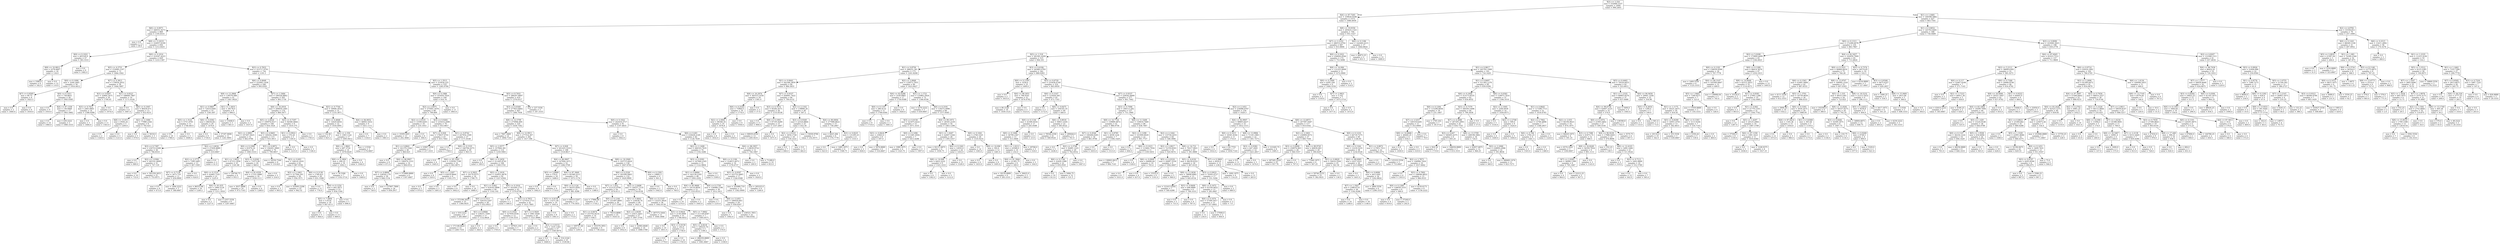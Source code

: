 digraph Tree {
node [shape=box] ;
0 [label="X[2] <= 3.324\nmse = 332689.3337\nsamples = 2000\nvalue = 996.2405"] ;
1 [label="X[4] <= 87.7265\nmse = 339620.9188\nsamples = 1573\nvalue = 1086.4959"] ;
0 -> 1 [labeldistance=2.5, labelangle=45, headlabel="True"] ;
2 [label="X[6] <= 0.0071\nmse = 348551.9273\nsamples = 869\nvalue = 1195.8331"] ;
1 -> 2 ;
3 [label="mse = 0.0\nsamples = 13\nvalue = 89.0"] ;
2 -> 3 ;
4 [label="X[8] <= 11.8233\nmse = 334957.6199\nsamples = 856\nvalue = 1212.6425"] ;
2 -> 4 ;
5 [label="X[0] <= 0.1022\nmse = 405320.0\nsamples = 27\nvalue = 583.3333"] ;
4 -> 5 ;
6 [label="X[8] <= 10.9812\nmse = 2278.6667\nsamples = 18\nvalue = 134.0"] ;
5 -> 6 ;
7 [label="mse = 3380.0\nsamples = 6\nvalue = 182.0"] ;
6 -> 7 ;
8 [label="mse = 0.0\nsamples = 12\nvalue = 110.0"] ;
6 -> 8 ;
9 [label="mse = 0.0\nsamples = 9\nvalue = 1482.0"] ;
5 -> 9 ;
10 [label="X[0] <= 0.1014\nmse = 319347.4223\nsamples = 829\nvalue = 1233.1387"] ;
4 -> 10 ;
11 [label="X[5] <= 4.2753\nmse = 153040.1197\nsamples = 73\nvalue = 1664.3562"] ;
10 -> 11 ;
12 [label="X[0] <= 0.1006\nmse = 3244.2465\nsamples = 34\nvalue = 1916.4412"] ;
11 -> 12 ;
13 [label="X[7] <= 0.8585\nmse = 90.75\nsamples = 8\nvalue = 1823.5"] ;
12 -> 13 ;
14 [label="mse = 0.0\nsamples = 2\nvalue = 1840.0"] ;
13 -> 14 ;
15 [label="mse = 0.0\nsamples = 6\nvalue = 1818.0"] ;
13 -> 15 ;
16 [label="X[0] <= 0.1011\nmse = 738.8831\nsamples = 26\nvalue = 1945.0385"] ;
12 -> 16 ;
17 [label="mse = 0.0\nsamples = 9\nvalue = 1910.0"] ;
16 -> 17 ;
18 [label="X[4] <= 87.1358\nmse = 136.0069\nsamples = 17\nvalue = 1963.5882"] ;
16 -> 18 ;
19 [label="mse = 0.0\nsamples = 14\nvalue = 1960.0"] ;
18 -> 19 ;
20 [label="mse = 430.2222\nsamples = 3\nvalue = 1980.3333"] ;
18 -> 20 ;
21 [label="X[7] <= 0.3813\nmse = 179934.2932\nsamples = 39\nvalue = 1444.5897"] ;
11 -> 21 ;
22 [label="X[3] <= 0.8267\nmse = 32864.3475\nsamples = 20\nvalue = 1704.45"] ;
21 -> 22 ;
23 [label="X[3] <= 0.7412\nmse = 2465.0663\nsamples = 14\nvalue = 1588.9286"] ;
22 -> 23 ;
24 [label="mse = 0.0\nsamples = 3\nvalue = 1684.0"] ;
23 -> 24 ;
25 [label="mse = 0.0\nsamples = 11\nvalue = 1563.0"] ;
23 -> 25 ;
26 [label="mse = 0.0\nsamples = 6\nvalue = 1974.0"] ;
22 -> 26 ;
27 [label="X[1] <= 0.8323\nmse = 188840.7867\nsamples = 19\nvalue = 1171.0526"] ;
21 -> 27 ;
28 [label="mse = 0.0\nsamples = 6\nvalue = 1687.0"] ;
27 -> 28 ;
29 [label="X[0] <= 0.1007\nmse = 96430.071\nsamples = 13\nvalue = 932.9231"] ;
27 -> 29 ;
30 [label="X[8] <= 13.015\nmse = 9504.24\nsamples = 5\nvalue = 1200.6"] ;
29 -> 30 ;
31 [label="mse = 0.0\nsamples = 2\nvalue = 1320.0"] ;
30 -> 31 ;
32 [label="mse = 0.0\nsamples = 3\nvalue = 1121.0"] ;
30 -> 32 ;
33 [label="X[2] <= 2.1084\nmse = 77988.2344\nsamples = 8\nvalue = 765.625"] ;
29 -> 33 ;
34 [label="mse = 0.0\nsamples = 5\nvalue = 979.0"] ;
33 -> 34 ;
35 [label="mse = 5618.0\nsamples = 3\nvalue = 410.0"] ;
33 -> 35 ;
36 [label="X[3] <= 0.7833\nmse = 315717.0701\nsamples = 756\nvalue = 1191.5"] ;
10 -> 36 ;
37 [label="X[6] <= 0.0648\nmse = 222945.1436\nsamples = 246\nvalue = 995.6301"] ;
36 -> 37 ;
38 [label="X[8] <= 13.3868\nmse = 139576.088\nsamples = 41\nvalue = 1447.9024"] ;
37 -> 38 ;
39 [label="X[1] <= 0.9807\nmse = 72414.9385\nsamples = 33\nvalue = 1581.697"] ;
38 -> 39 ;
40 [label="X[5] <= 1.3122\nmse = 5751.4793\nsamples = 13\nvalue = 1746.4615"] ;
39 -> 40 ;
41 [label="mse = 0.0\nsamples = 10\nvalue = 1788.0"] ;
40 -> 41 ;
42 [label="mse = 0.0\nsamples = 3\nvalue = 1608.0"] ;
40 -> 42 ;
43 [label="X[6] <= 0.0362\nmse = 86630.64\nsamples = 20\nvalue = 1474.6"] ;
39 -> 43 ;
44 [label="mse = 0.0\nsamples = 9\nvalue = 1759.0"] ;
43 -> 44 ;
45 [label="mse = 37187.9008\nsamples = 11\nvalue = 1241.9091"] ;
43 -> 45 ;
46 [label="X[1] <= 1.0031\nmse = 38178.0\nsamples = 8\nvalue = 896.0"] ;
38 -> 46 ;
47 [label="mse = 13448.0\nsamples = 3\nvalue = 661.0"] ;
46 -> 47 ;
48 [label="mse = 0.0\nsamples = 5\nvalue = 1037.0"] ;
46 -> 48 ;
49 [label="X[7] <= 1.5484\nmse = 190526.8862\nsamples = 205\nvalue = 905.1756"] ;
37 -> 49 ;
50 [label="X[8] <= 19.2918\nmse = 200650.1485\nsamples = 174\nvalue = 860.5977"] ;
49 -> 50 ;
51 [label="X[5] <= 2.6024\nmse = 190976.0317\nsamples = 166\nvalue = 834.1024"] ;
50 -> 51 ;
52 [label="X[2] <= 2.0983\nmse = 197267.5625\nsamples = 51\nvalue = 662.0784"] ;
51 -> 52 ;
53 [label="X[3] <= 0.7387\nmse = 230723.6389\nsamples = 36\nvalue = 766.8333"] ;
52 -> 53 ;
54 [label="mse = 0.0\nsamples = 5\nvalue = 889.0"] ;
53 -> 54 ;
55 [label="X[2] <= 2.0384\nmse = 265141.6608\nsamples = 31\nvalue = 747.129"] ;
53 -> 55 ;
56 [label="mse = 0.0\nsamples = 10\nvalue = 733.0"] ;
55 -> 56 ;
57 [label="mse = 391259.2653\nsamples = 21\nvalue = 753.8571"] ;
55 -> 57 ;
58 [label="X[2] <= 2.4634\nmse = 27428.4889\nsamples = 15\nvalue = 410.6667"] ;
52 -> 58 ;
59 [label="X[2] <= 2.2772\nmse = 7390.2485\nsamples = 13\nvalue = 467.5385"] ;
58 -> 59 ;
60 [label="X[7] <= 0.7138\nmse = 3473.719\nsamples = 11\nvalue = 439.0909"] ;
59 -> 60 ;
61 [label="mse = 0.0\nsamples = 8\nvalue = 473.0"] ;
60 -> 61 ;
62 [label="mse = 1494.2222\nsamples = 3\nvalue = 348.6667"] ;
60 -> 62 ;
63 [label="mse = 0.0\nsamples = 2\nvalue = 624.0"] ;
59 -> 63 ;
64 [label="mse = 0.0\nsamples = 2\nvalue = 41.0"] ;
58 -> 64 ;
65 [label="X[5] <= 4.9465\nmse = 169242.3599\nsamples = 115\nvalue = 910.3913"] ;
51 -> 65 ;
66 [label="X[0] <= 0.1998\nmse = 81074.16\nsamples = 45\nvalue = 1083.5333"] ;
65 -> 66 ;
67 [label="X[1] <= 1.0023\nmse = 67312.1856\nsamples = 25\nvalue = 1181.88"] ;
66 -> 67 ;
68 [label="X[0] <= 0.1514\nmse = 42465.7143\nsamples = 21\nvalue = 1225.0"] ;
67 -> 68 ;
69 [label="mse = 86553.96\nsamples = 10\nvalue = 1240.2"] ;
68 -> 69 ;
70 [label="X[4] <= 81.635\nmse = 1984.5124\nsamples = 11\nvalue = 1211.1818"] ;
68 -> 70 ;
71 [label="mse = 0.0\nsamples = 2\nvalue = 1227.0"] ;
70 -> 71 ;
72 [label="mse = 2357.5556\nsamples = 9\nvalue = 1207.6667"] ;
70 -> 72 ;
73 [label="mse = 136746.75\nsamples = 4\nvalue = 955.5"] ;
67 -> 73 ;
74 [label="X[3] <= 0.6362\nmse = 71073.94\nsamples = 20\nvalue = 960.6"] ;
66 -> 74 ;
75 [label="X[4] <= 81.6359\nmse = 17331.0988\nsamples = 18\nvalue = 1039.1111"] ;
74 -> 75 ;
76 [label="mse = 3037.4898\nsamples = 14\nvalue = 973.7143"] ;
75 -> 76 ;
77 [label="mse = 0.0\nsamples = 4\nvalue = 1268.0"] ;
75 -> 77 ;
78 [label="mse = 0.0\nsamples = 2\nvalue = 254.0"] ;
74 -> 78 ;
79 [label="X[5] <= 6.0872\nmse = 194261.3069\nsamples = 70\nvalue = 799.0857"] ;
65 -> 79 ;
80 [label="mse = 16550.7344\nsamples = 8\nvalue = 110.625"] ;
79 -> 80 ;
81 [label="X[3] <= 0.693\nmse = 148141.8161\nsamples = 62\nvalue = 887.9194"] ;
79 -> 81 ;
82 [label="X[2] <= 2.1663\nmse = 317364.301\nsamples = 28\nvalue = 956.3571"] ;
81 -> 82 ;
83 [label="mse = 0.0\nsamples = 3\nvalue = 905.0"] ;
82 -> 83 ;
84 [label="mse = 355093.5296\nsamples = 25\nvalue = 962.52"] ;
82 -> 84 ;
85 [label="X[6] <= 0.2138\nmse = 1748.423\nsamples = 34\nvalue = 831.5588"] ;
81 -> 85 ;
86 [label="mse = 0.0\nsamples = 11\nvalue = 776.0"] ;
85 -> 86 ;
87 [label="X[0] <= 0.1254\nmse = 402.2873\nsamples = 23\nvalue = 858.1304"] ;
85 -> 87 ;
88 [label="X[5] <= 7.4904\nmse = 5.0154\nsamples = 18\nvalue = 847.6111"] ;
87 -> 88 ;
89 [label="mse = 0.0\nsamples = 5\nvalue = 844.0"] ;
88 -> 89 ;
90 [label="mse = 0.0\nsamples = 13\nvalue = 849.0"] ;
88 -> 90 ;
91 [label="mse = 0.0\nsamples = 5\nvalue = 896.0"] ;
87 -> 91 ;
92 [label="X[3] <= 0.7297\nmse = 84566.4844\nsamples = 8\nvalue = 1410.375"] ;
50 -> 92 ;
93 [label="X[1] <= 0.9922\nmse = 576.24\nsamples = 5\nvalue = 1185.6"] ;
92 -> 93 ;
94 [label="mse = 0.0\nsamples = 2\nvalue = 1215.0"] ;
93 -> 94 ;
95 [label="mse = 0.0\nsamples = 3\nvalue = 1166.0"] ;
93 -> 95 ;
96 [label="mse = 0.0\nsamples = 3\nvalue = 1785.0"] ;
92 -> 96 ;
97 [label="X[3] <= 0.7744\nmse = 59946.3018\nsamples = 31\nvalue = 1155.3871"] ;
49 -> 97 ;
98 [label="X[6] <= 0.4848\nmse = 14420.6054\nsamples = 22\nvalue = 1034.4091"] ;
97 -> 98 ;
99 [label="mse = 134.56\nsamples = 5\nvalue = 825.2"] ;
98 -> 99 ;
100 [label="X[2] <= 2.356\nmse = 1963.1142\nsamples = 17\nvalue = 1095.9412"] ;
98 -> 100 ;
101 [label="X[6] <= 1.9843\nmse = 687.3724\nsamples = 14\nvalue = 1078.6429"] ;
100 -> 101 ;
102 [label="X[0] <= 0.1804\nmse = 290.25\nsamples = 10\nvalue = 1092.5"] ;
101 -> 102 ;
103 [label="mse = 76.5306\nsamples = 7\nvalue = 1102.5714"] ;
102 -> 103 ;
104 [label="mse = 0.0\nsamples = 3\nvalue = 1069.0"] ;
102 -> 104 ;
105 [label="mse = 0.0\nsamples = 4\nvalue = 1044.0"] ;
101 -> 105 ;
106 [label="mse = 3.5556\nsamples = 3\nvalue = 1176.6667"] ;
100 -> 106 ;
107 [label="X[4] <= 84.9052\nmse = 48002.5432\nsamples = 9\nvalue = 1451.1111"] ;
97 -> 107 ;
108 [label="mse = 0.0\nsamples = 7\nvalue = 1334.0"] ;
107 -> 108 ;
109 [label="mse = 0.0\nsamples = 2\nvalue = 1861.0"] ;
107 -> 109 ;
110 [label="X[5] <= 1.3513\nmse = 333034.225\nsamples = 510\nvalue = 1285.9784"] ;
36 -> 110 ;
111 [label="X[0] <= 0.1988\nmse = 355450.7024\nsamples = 100\nvalue = 916.76"] ;
110 -> 111 ;
112 [label="X[2] <= 2.0975\nmse = 275041.5478\nsamples = 89\nvalue = 799.809"] ;
111 -> 112 ;
113 [label="X[2] <= 2.0535\nmse = 15590.6205\nsamples = 19\nvalue = 235.1053"] ;
112 -> 113 ;
114 [label="mse = 19395.929\nsamples = 13\nvalue = 202.3846"] ;
113 -> 114 ;
115 [label="mse = 0.0\nsamples = 6\nvalue = 306.0"] ;
113 -> 115 ;
116 [label="X[3] <= 0.9282\nmse = 235414.2498\nsamples = 70\nvalue = 953.0857"] ;
112 -> 116 ;
117 [label="X[7] <= 0.928\nmse = 178637.0741\nsamples = 43\nvalue = 815.7442"] ;
116 -> 117 ;
118 [label="X[1] <= 0.8641\nmse = 161370.3344\nsamples = 40\nvalue = 860.625"] ;
117 -> 118 ;
119 [label="mse = 0.0\nsamples = 8\nvalue = 671.0"] ;
118 -> 119 ;
120 [label="X[4] <= 86.9907\nmse = 190476.1553\nsamples = 32\nvalue = 908.0312"] ;
118 -> 120 ;
121 [label="X[7] <= 0.8806\nmse = 128542.179\nsamples = 26\nvalue = 848.1154"] ;
120 -> 121 ;
122 [label="mse = 0.0\nsamples = 2\nvalue = 726.0"] ;
121 -> 122 ;
123 [label="mse = 137907.7899\nsamples = 24\nvalue = 858.2917"] ;
121 -> 123 ;
124 [label="mse = 375889.8889\nsamples = 6\nvalue = 1167.6667"] ;
120 -> 124 ;
125 [label="mse = 23907.5556\nsamples = 3\nvalue = 217.3333"] ;
117 -> 125 ;
126 [label="X[1] <= 0.8742\nmse = 247954.1509\nsamples = 27\nvalue = 1171.8148"] ;
116 -> 126 ;
127 [label="mse = 0.0\nsamples = 7\nvalue = 1768.0"] ;
126 -> 127 ;
128 [label="X[0] <= 0.1535\nmse = 166794.2275\nsamples = 20\nvalue = 963.15"] ;
126 -> 128 ;
129 [label="mse = 0.0\nsamples = 4\nvalue = 1445.0"] ;
128 -> 129 ;
130 [label="X[4] <= 85.1092\nmse = 135936.7148\nsamples = 16\nvalue = 842.6875"] ;
128 -> 130 ;
131 [label="mse = 0.0\nsamples = 8\nvalue = 520.0"] ;
130 -> 131 ;
132 [label="X[5] <= 1.2297\nmse = 63618.9844\nsamples = 8\nvalue = 1165.375"] ;
130 -> 132 ;
133 [label="mse = 0.0\nsamples = 5\nvalue = 970.0"] ;
132 -> 133 ;
134 [label="mse = 0.0\nsamples = 3\nvalue = 1491.0"] ;
132 -> 134 ;
135 [label="mse = 0.0\nsamples = 11\nvalue = 1863.0"] ;
111 -> 135 ;
136 [label="X[5] <= 8.7932\nmse = 286207.8697\nsamples = 410\nvalue = 1376.0317"] ;
110 -> 136 ;
137 [label="X[3] <= 0.9349\nmse = 277823.8002\nsamples = 407\nvalue = 1384.7936"] ;
136 -> 137 ;
138 [label="X[8] <= 12.5799\nmse = 275006.499\nsamples = 316\nvalue = 1438.7342"] ;
137 -> 138 ;
139 [label="mse = 7667.3469\nsamples = 14\nvalue = 1894.7143"] ;
138 -> 139 ;
140 [label="X[8] <= 12.9911\nmse = 277314.307\nsamples = 302\nvalue = 1417.596"] ;
138 -> 140 ;
141 [label="X[5] <= 2.0577\nmse = 357664.381\nsamples = 114\nvalue = 1250.5965"] ;
140 -> 141 ;
142 [label="mse = 0.0\nsamples = 6\nvalue = 189.0"] ;
141 -> 142 ;
143 [label="X[6] <= 0.2459\nmse = 311445.8741\nsamples = 108\nvalue = 1309.5741"] ;
141 -> 143 ;
144 [label="X[7] <= 0.5825\nmse = 19170.9375\nsamples = 16\nvalue = 1780.75"] ;
143 -> 144 ;
145 [label="mse = 0.0\nsamples = 6\nvalue = 1602.0"] ;
144 -> 145 ;
146 [label="mse = 0.0\nsamples = 10\nvalue = 1888.0"] ;
144 -> 146 ;
147 [label="X[2] <= 2.1618\nmse = 316951.6678\nsamples = 92\nvalue = 1227.6304"] ;
143 -> 147 ;
148 [label="X[1] <= 0.842\nmse = 418162.9896\nsamples = 49\nvalue = 1102.102"] ;
147 -> 148 ;
149 [label="mse = 372186.3025\nsamples = 23\nvalue = 1384.0435"] ;
148 -> 149 ;
150 [label="X[0] <= 0.1513\nmse = 326310.5207\nsamples = 26\nvalue = 852.6923"] ;
148 -> 150 ;
151 [label="mse = 910.2222\nsamples = 9\nvalue = 285.6667"] ;
150 -> 151 ;
152 [label="X[1] <= 0.8684\nmse = 238251.7509\nsamples = 17\nvalue = 1152.8824"] ;
150 -> 152 ;
153 [label="mse = 171148.0622\nsamples = 15\nvalue = 1260.7333"] ;
152 -> 153 ;
154 [label="mse = 0.0\nsamples = 2\nvalue = 344.0"] ;
152 -> 154 ;
155 [label="X[0] <= 0.1016\nmse = 163200.1731\nsamples = 43\nvalue = 1370.6744"] ;
147 -> 155 ;
156 [label="mse = 0.0\nsamples = 2\nvalue = 446.0"] ;
155 -> 156 ;
157 [label="X[5] <= 6.7853\nmse = 127418.1713\nsamples = 41\nvalue = 1415.7805"] ;
155 -> 157 ;
158 [label="X[0] <= 0.1024\nmse = 327959.0556\nsamples = 12\nvalue = 1159.3333"] ;
157 -> 158 ;
159 [label="mse = 0.0\nsamples = 5\nvalue = 1705.0"] ;
158 -> 159 ;
160 [label="mse = 197621.102\nsamples = 7\nvalue = 769.5714"] ;
158 -> 160 ;
161 [label="X[7] <= 0.5829\nmse = 5961.9548\nsamples = 29\nvalue = 1521.8966"] ;
157 -> 161 ;
162 [label="mse = 0.0\nsamples = 2\nvalue = 1272.0"] ;
161 -> 162 ;
163 [label="X[3] <= 0.9152\nmse = 1435.1303\nsamples = 27\nvalue = 1540.4074"] ;
161 -> 163 ;
164 [label="mse = 0.0\nsamples = 2\nvalue = 1660.0"] ;
163 -> 164 ;
165 [label="mse = 314.2144\nsamples = 25\nvalue = 1530.84"] ;
163 -> 165 ;
166 [label="X[7] <= 0.928\nmse = 201425.3319\nsamples = 188\nvalue = 1518.8617"] ;
140 -> 166 ;
167 [label="X[4] <= 86.9907\nmse = 147004.1672\nsamples = 52\nvalue = 1286.5769"] ;
166 -> 167 ;
168 [label="X[5] <= 3.0689\nmse = 576.0\nsamples = 18\nvalue = 1686.0"] ;
167 -> 168 ;
169 [label="mse = 0.0\nsamples = 9\nvalue = 1662.0"] ;
168 -> 169 ;
170 [label="mse = 0.0\nsamples = 9\nvalue = 1710.0"] ;
168 -> 170 ;
171 [label="X[4] <= 87.3849\nmse = 95348.2215\nsamples = 34\nvalue = 1075.1176"] ;
167 -> 171 ;
172 [label="X[0] <= 0.1124\nmse = 56255.9592\nsamples = 21\nvalue = 881.4286"] ;
171 -> 172 ;
173 [label="X[3] <= 0.9158\nmse = 13271.04\nsamples = 10\nvalue = 1003.4"] ;
172 -> 173 ;
174 [label="mse = 0.0\nsamples = 8\nvalue = 1061.0"] ;
173 -> 174 ;
175 [label="mse = 0.0\nsamples = 2\nvalue = 773.0"] ;
173 -> 175 ;
176 [label="mse = 69513.5207\nsamples = 11\nvalue = 770.5455"] ;
172 -> 176 ;
177 [label="mse = 0.0\nsamples = 13\nvalue = 1388.0"] ;
171 -> 177 ;
178 [label="X[8] <= 16.2949\nmse = 193715.0424\nsamples = 136\nvalue = 1607.6765"] ;
166 -> 178 ;
179 [label="X[6] <= 0.2528\nmse = 183390.9463\nsamples = 132\nvalue = 1629.0909"] ;
178 -> 179 ;
180 [label="X[7] <= 1.652\nmse = 212125.9784\nsamples = 54\nvalue = 1476.6111"] ;
179 -> 180 ;
181 [label="mse = 17886.96\nsamples = 15\nvalue = 1734.2"] ;
180 -> 181 ;
182 [label="X[0] <= 0.1166\nmse = 251497.8895\nsamples = 39\nvalue = 1377.5385"] ;
180 -> 182 ;
183 [label="X[1] <= 0.8474\nmse = 255702.8214\nsamples = 14\nvalue = 936.5"] ;
182 -> 183 ;
184 [label="mse = 169747.44\nsamples = 5\nvalue = 1293.4"] ;
183 -> 184 ;
185 [label="mse = 193376.3951\nsamples = 9\nvalue = 738.2222"] ;
183 -> 185 ;
186 [label="mse = 79214.8896\nsamples = 25\nvalue = 1624.52"] ;
182 -> 186 ;
187 [label="X[2] <= 2.0498\nmse = 136257.7135\nsamples = 78\nvalue = 1734.6538"] ;
179 -> 187 ;
188 [label="X[1] <= 0.8641\nmse = 124438.74\nsamples = 40\nvalue = 1821.9"] ;
187 -> 188 ;
189 [label="X[2] <= 2.0438\nmse = 23415.3443\nsamples = 27\nvalue = 1907.3704"] ;
188 -> 189 ;
190 [label="mse = 0.0\nsamples = 8\nvalue = 1952.0"] ;
189 -> 190 ;
191 [label="mse = 32082.6648\nsamples = 19\nvalue = 1888.5789"] ;
189 -> 191 ;
192 [label="mse = 287572.5444\nsamples = 13\nvalue = 1644.3846"] ;
188 -> 192 ;
193 [label="X[8] <= 15.5147\nmse = 132251.9924\nsamples = 38\nvalue = 1642.8158"] ;
187 -> 193 ;
194 [label="X[3] <= 0.8424\nmse = 2136.0999\nsamples = 31\nvalue = 1786.6452"] ;
193 -> 194 ;
195 [label="mse = 0.0\nsamples = 10\nvalue = 1851.0"] ;
194 -> 195 ;
196 [label="X[3] <= 0.9158\nmse = 242.0\nsamples = 21\nvalue = 1756.0"] ;
194 -> 196 ;
197 [label="mse = 0.0\nsamples = 7\nvalue = 1778.0"] ;
196 -> 197 ;
198 [label="mse = 0.0\nsamples = 14\nvalue = 1745.0"] ;
196 -> 198 ;
199 [label="X[5] <= 7.0662\nmse = 211149.8367\nsamples = 7\nvalue = 1005.8571"] ;
193 -> 199 ;
200 [label="X[5] <= 4.8218\nmse = 189225.76\nsamples = 5\nvalue = 1180.2"] ;
199 -> 200 ;
201 [label="mse = 280250.8889\nsamples = 3\nvalue = 1061.6667"] ;
200 -> 201 ;
202 [label="mse = 0.0\nsamples = 2\nvalue = 1358.0"] ;
200 -> 202 ;
203 [label="mse = 0.0\nsamples = 2\nvalue = 570.0"] ;
199 -> 203 ;
204 [label="X[0] <= 0.1592\nmse = 19885.5\nsamples = 4\nvalue = 901.0"] ;
178 -> 204 ;
205 [label="mse = 0.0\nsamples = 2\nvalue = 1042.0"] ;
204 -> 205 ;
206 [label="mse = 9.0\nsamples = 2\nvalue = 760.0"] ;
204 -> 206 ;
207 [label="X[0] <= 0.1022\nmse = 242418.2717\nsamples = 91\nvalue = 1197.4835"] ;
137 -> 207 ;
208 [label="mse = 0.0\nsamples = 9\nvalue = 1842.0"] ;
207 -> 208 ;
209 [label="X[6] <= 0.401\nmse = 218428.2149\nsamples = 82\nvalue = 1126.7439"] ;
207 -> 209 ;
210 [label="X[2] <= 2.1408\nmse = 206143.7635\nsamples = 70\nvalue = 1192.3286"] ;
209 -> 210 ;
211 [label="X[3] <= 0.9391\nmse = 147940.2545\nsamples = 51\nvalue = 1122.9804"] ;
210 -> 211 ;
212 [label="X[1] <= 0.8684\nmse = 142139.2183\nsamples = 48\nvalue = 1093.2292"] ;
211 -> 212 ;
213 [label="X[4] <= 85.9669\nmse = 19116.8056\nsamples = 12\nvalue = 1335.8333"] ;
212 -> 213 ;
214 [label="mse = 0.0\nsamples = 10\nvalue = 1274.0"] ;
213 -> 214 ;
215 [label="mse = 0.0\nsamples = 2\nvalue = 1645.0"] ;
213 -> 215 ;
216 [label="X[0] <= 0.1728\nmse = 156988.1196\nsamples = 36\nvalue = 1012.3611"] ;
212 -> 216 ;
217 [label="mse = 0.0\nsamples = 7\nvalue = 1235.0"] ;
216 -> 217 ;
218 [label="X[8] <= 13.855\nmse = 180029.063\nsamples = 29\nvalue = 958.6207"] ;
216 -> 218 ;
219 [label="mse = 0.0\nsamples = 7\nvalue = 1002.0"] ;
218 -> 219 ;
220 [label="mse = 236521.7851\nsamples = 22\nvalue = 944.8182"] ;
218 -> 220 ;
221 [label="mse = 0.0\nsamples = 3\nvalue = 1599.0"] ;
211 -> 221 ;
222 [label="X[0] <= 0.1196\nmse = 314815.4072\nsamples = 19\nvalue = 1378.4737"] ;
210 -> 222 ;
223 [label="X[3] <= 0.9397\nmse = 325752.9965\nsamples = 17\nvalue = 1326.0588"] ;
222 -> 223 ;
224 [label="mse = 355089.719\nsamples = 11\nvalue = 1362.0909"] ;
223 -> 224 ;
225 [label="mse = 265225.0\nsamples = 6\nvalue = 1260.0"] ;
223 -> 225 ;
226 [label="mse = 0.0\nsamples = 2\nvalue = 1824.0"] ;
222 -> 226 ;
227 [label="X[4] <= 86.3957\nmse = 118630.9722\nsamples = 12\nvalue = 744.1667"] ;
209 -> 227 ;
228 [label="mse = 0.0\nsamples = 2\nvalue = 200.0"] ;
227 -> 228 ;
229 [label="mse = 71289.0\nsamples = 10\nvalue = 853.0"] ;
227 -> 229 ;
230 [label="mse = 227.5556\nsamples = 3\nvalue = 187.3333"] ;
136 -> 230 ;
231 [label="X[8] <= 19.9356\nmse = 295625.1325\nsamples = 704\nvalue = 951.5327"] ;
1 -> 231 ;
232 [label="X[7] <= 2.2352\nmse = 286512.0702\nsamples = 687\nvalue = 933.8806"] ;
231 -> 232 ;
233 [label="X[5] <= 1.518\nmse = 281941.6209\nsamples = 515\nvalue = 994.101"] ;
232 -> 233 ;
234 [label="X[1] <= 0.8756\nmse = 288251.361\nsamples = 173\nvalue = 1201.8208"] ;
233 -> 234 ;
235 [label="X[1] <= 0.8441\nmse = 342346.3859\nsamples = 84\nvalue = 966.5833"] ;
234 -> 235 ;
236 [label="X[8] <= 16.2974\nmse = 365515.5556\nsamples = 18\nvalue = 1581.0"] ;
235 -> 236 ;
237 [label="X[6] <= 0.2528\nmse = 75964.0\nsamples = 16\nvalue = 1774.0"] ;
236 -> 237 ;
238 [label="X[2] <= 2.0941\nmse = 96348.16\nsamples = 10\nvalue = 1676.8"] ;
237 -> 238 ;
239 [label="mse = 0.0\nsamples = 8\nvalue = 1832.0"] ;
238 -> 239 ;
240 [label="mse = 0.0\nsamples = 2\nvalue = 1056.0"] ;
238 -> 240 ;
241 [label="mse = 0.0\nsamples = 6\nvalue = 1936.0"] ;
237 -> 241 ;
242 [label="mse = 0.0\nsamples = 2\nvalue = 37.0"] ;
236 -> 242 ;
243 [label="X[7] <= 0.9337\nmse = 204991.7422\nsamples = 66\nvalue = 799.0152"] ;
235 -> 243 ;
244 [label="X[3] <= 0.7674\nmse = 95282.4571\nsamples = 26\nvalue = 1155.6538"] ;
243 -> 244 ;
245 [label="mse = 0.0\nsamples = 11\nvalue = 908.0"] ;
244 -> 245 ;
246 [label="X[0] <= 0.1093\nmse = 87195.9289\nsamples = 15\nvalue = 1337.2667"] ;
244 -> 246 ;
247 [label="mse = 80839.4556\nsamples = 13\nvalue = 1285.9231"] ;
246 -> 247 ;
248 [label="mse = 0.0\nsamples = 2\nvalue = 1671.0"] ;
246 -> 248 ;
249 [label="X[2] <= 2.1162\nmse = 139890.26\nsamples = 40\nvalue = 567.2"] ;
243 -> 249 ;
250 [label="X[3] <= 0.9349\nmse = 22524.8864\nsamples = 25\nvalue = 452.56"] ;
249 -> 250 ;
251 [label="X[2] <= 2.0333\nmse = 3654.1728\nsamples = 18\nvalue = 530.2222"] ;
250 -> 251 ;
252 [label="mse = 0.0\nsamples = 7\nvalue = 606.0"] ;
251 -> 252 ;
253 [label="mse = 0.0\nsamples = 11\nvalue = 482.0"] ;
251 -> 253 ;
254 [label="mse = 15658.9796\nsamples = 7\nvalue = 252.8571"] ;
250 -> 254 ;
255 [label="X[4] <= 90.0004\nmse = 277088.8622\nsamples = 15\nvalue = 758.2667"] ;
249 -> 255 ;
256 [label="mse = 6625.284\nsamples = 9\nvalue = 374.7778"] ;
255 -> 256 ;
257 [label="X[3] <= 0.8225\nmse = 131295.25\nsamples = 6\nvalue = 1333.5"] ;
255 -> 257 ;
258 [label="mse = 0.0\nsamples = 2\nvalue = 823.0"] ;
257 -> 258 ;
259 [label="mse = 1485.1875\nsamples = 4\nvalue = 1588.75"] ;
257 -> 259 ;
260 [label="X[2] <= 2.0848\nmse = 135673.7955\nsamples = 89\nvalue = 1423.8427"] ;
234 -> 260 ;
261 [label="X[4] <= 92.6288\nmse = 3330.9965\nsamples = 17\nvalue = 1750.0588"] ;
260 -> 261 ;
262 [label="X[0] <= 0.1197\nmse = 286.4132\nsamples = 11\nvalue = 1708.6364"] ;
261 -> 262 ;
263 [label="mse = 0.0\nsamples = 8\nvalue = 1719.0"] ;
262 -> 263 ;
264 [label="mse = 0.0\nsamples = 3\nvalue = 1681.0"] ;
262 -> 264 ;
265 [label="mse = 0.0\nsamples = 6\nvalue = 1826.0"] ;
261 -> 265 ;
266 [label="X[5] <= 1.1721\nmse = 135862.5924\nsamples = 72\nvalue = 1346.8194"] ;
260 -> 266 ;
267 [label="mse = 5270.2222\nsamples = 3\nvalue = 630.6667"] ;
266 -> 267 ;
268 [label="X[6] <= 0.3191\nmse = 118272.0996\nsamples = 69\nvalue = 1377.9565"] ;
266 -> 268 ;
269 [label="X[3] <= 0.9158\nmse = 321875.0222\nsamples = 15\nvalue = 1071.3333"] ;
268 -> 269 ;
270 [label="X[3] <= 0.8424\nmse = 23843.0\nsamples = 8\nvalue = 597.0"] ;
269 -> 270 ;
271 [label="mse = 0.0\nsamples = 2\nvalue = 838.0"] ;
270 -> 271 ;
272 [label="mse = 5976.8889\nsamples = 6\nvalue = 516.6667"] ;
270 -> 272 ;
273 [label="X[0] <= 0.1496\nmse = 111481.9592\nsamples = 7\nvalue = 1613.4286"] ;
269 -> 273 ;
274 [label="mse = 1989.1875\nsamples = 4\nvalue = 1325.75"] ;
273 -> 274 ;
275 [label="mse = 0.0\nsamples = 3\nvalue = 1997.0"] ;
273 -> 275 ;
276 [label="X[4] <= 99.1973\nmse = 28345.2239\nsamples = 54\nvalue = 1463.1296"] ;
268 -> 276 ;
277 [label="X[1] <= 1.0267\nmse = 42607.5344\nsamples = 28\nvalue = 1395.5357"] ;
276 -> 277 ;
278 [label="mse = 92137.6875\nsamples = 4\nvalue = 1056.75"] ;
277 -> 278 ;
279 [label="X[0] <= 0.1041\nmse = 12035.0\nsamples = 24\nvalue = 1452.0"] ;
277 -> 279 ;
280 [label="X[8] <= 14.006\nmse = 6422.2222\nsamples = 9\nvalue = 1325.3333"] ;
279 -> 280 ;
281 [label="mse = 0.0\nsamples = 6\nvalue = 1382.0"] ;
280 -> 281 ;
282 [label="mse = 0.0\nsamples = 3\nvalue = 1212.0"] ;
280 -> 282 ;
283 [label="mse = 0.0\nsamples = 15\nvalue = 1528.0"] ;
279 -> 283 ;
284 [label="X[0] <= 0.1041\nmse = 2766.5325\nsamples = 26\nvalue = 1535.9231"] ;
276 -> 284 ;
285 [label="mse = 0.0\nsamples = 14\nvalue = 1583.0"] ;
284 -> 285 ;
286 [label="X[8] <= 14.006\nmse = 392.0\nsamples = 12\nvalue = 1481.0"] ;
284 -> 286 ;
287 [label="mse = 0.0\nsamples = 4\nvalue = 1453.0"] ;
286 -> 287 ;
288 [label="mse = 0.0\nsamples = 8\nvalue = 1495.0"] ;
286 -> 288 ;
289 [label="X[3] <= 0.6184\nmse = 245883.0783\nsamples = 342\nvalue = 889.0263"] ;
233 -> 289 ;
290 [label="X[0] <= 0.1109\nmse = 3258.0\nsamples = 23\nvalue = 1490.0"] ;
289 -> 290 ;
291 [label="mse = 0.0\nsamples = 2\nvalue = 1653.0"] ;
290 -> 291 ;
292 [label="X[4] <= 98.3051\nmse = 796.9161\nsamples = 21\nvalue = 1474.4762"] ;
290 -> 292 ;
293 [label="mse = 80.2148\nsamples = 16\nvalue = 1459.3125"] ;
292 -> 293 ;
294 [label="mse = 0.0\nsamples = 5\nvalue = 1523.0"] ;
292 -> 294 ;
295 [label="X[3] <= 0.6729\nmse = 235458.4749\nsamples = 319\nvalue = 845.6959"] ;
289 -> 295 ;
296 [label="X[6] <= 0.3147\nmse = 123426.585\nsamples = 42\nvalue = 475.7143"] ;
295 -> 296 ;
297 [label="mse = 0.0\nsamples = 2\nvalue = 1172.0"] ;
296 -> 297 ;
298 [label="X[6] <= 0.6475\nmse = 104145.19\nsamples = 40\nvalue = 440.9"] ;
296 -> 298 ;
299 [label="X[0] <= 0.1136\nmse = 43306.0554\nsamples = 17\nvalue = 245.0588"] ;
298 -> 299 ;
300 [label="X[0] <= 0.1066\nmse = 36790.2367\nsamples = 13\nvalue = 313.3846"] ;
299 -> 300 ;
301 [label="X[1] <= 1.0212\nmse = 22568.6\nsamples = 10\nvalue = 252.0"] ;
300 -> 301 ;
302 [label="X[4] <= 91.3944\nmse = 21365.75\nsamples = 8\nvalue = 289.0"] ;
301 -> 302 ;
303 [label="mse = 18150.8889\nsamples = 6\nvalue = 283.3333"] ;
302 -> 303 ;
304 [label="mse = 30625.0\nsamples = 2\nvalue = 306.0"] ;
302 -> 304 ;
305 [label="mse = 0.0\nsamples = 2\nvalue = 104.0"] ;
301 -> 305 ;
306 [label="mse = 29768.0\nsamples = 3\nvalue = 518.0"] ;
300 -> 306 ;
307 [label="mse = 0.0\nsamples = 4\nvalue = 23.0"] ;
299 -> 307 ;
308 [label="X[6] <= 0.8018\nmse = 99811.6181\nsamples = 23\nvalue = 585.6522"] ;
298 -> 308 ;
309 [label="mse = 78544.2358\nsamples = 21\nvalue = 568.9524"] ;
308 -> 309 ;
310 [label="mse = 289444.0\nsamples = 2\nvalue = 761.0"] ;
308 -> 310 ;
311 [label="X[7] <= 0.9337\nmse = 228542.8999\nsamples = 277\nvalue = 901.7942"] ;
295 -> 311 ;
312 [label="X[3] <= 0.7096\nmse = 180113.292\nsamples = 127\nvalue = 751.1969"] ;
311 -> 312 ;
313 [label="X[8] <= 14.7724\nmse = 159889.4872\nsamples = 41\nvalue = 986.9756"] ;
312 -> 313 ;
314 [label="X[7] <= 0.4544\nmse = 100266.0285\nsamples = 34\nvalue = 861.9706"] ;
313 -> 314 ;
315 [label="mse = 0.0\nsamples = 5\nvalue = 1438.0"] ;
314 -> 315 ;
316 [label="X[2] <= 2.2748\nmse = 50481.1225\nsamples = 29\nvalue = 762.6552"] ;
314 -> 316 ;
317 [label="X[6] <= 0.1746\nmse = 22420.3388\nsamples = 22\nvalue = 659.4545"] ;
316 -> 317 ;
318 [label="mse = 0.0\nsamples = 10\nvalue = 813.0"] ;
317 -> 318 ;
319 [label="mse = 5084.75\nsamples = 12\nvalue = 531.5"] ;
317 -> 319 ;
320 [label="mse = 0.0\nsamples = 7\nvalue = 1087.0"] ;
316 -> 320 ;
321 [label="X[1] <= 0.8785\nmse = 4938.1224\nsamples = 7\nvalue = 1594.1429"] ;
313 -> 321 ;
322 [label="mse = 0.0\nsamples = 4\nvalue = 1655.0"] ;
321 -> 322 ;
323 [label="mse = 0.0\nsamples = 3\nvalue = 1513.0"] ;
321 -> 323 ;
324 [label="X[8] <= 11.5268\nmse = 150616.7469\nsamples = 86\nvalue = 638.7907"] ;
312 -> 324 ;
325 [label="X[2] <= 2.1298\nmse = 101000.9029\nsamples = 22\nvalue = 901.7727"] ;
324 -> 325 ;
326 [label="mse = 0.0\nsamples = 11\nvalue = 694.0"] ;
325 -> 326 ;
327 [label="X[0] <= 0.1015\nmse = 115662.7934\nsamples = 11\nvalue = 1109.5455"] ;
325 -> 327 ;
328 [label="mse = 138903.0612\nsamples = 7\nvalue = 984.7143"] ;
327 -> 328 ;
329 [label="mse = 0.0\nsamples = 4\nvalue = 1328.0"] ;
327 -> 329 ;
330 [label="X[2] <= 2.1442\nmse = 135726.4255\nsamples = 64\nvalue = 548.3906"] ;
324 -> 330 ;
331 [label="X[2] <= 2.0817\nmse = 72159.8393\nsamples = 19\nvalue = 920.9474"] ;
330 -> 331 ;
332 [label="X[6] <= 0.0909\nmse = 84680.64\nsamples = 10\nvalue = 793.4"] ;
331 -> 332 ;
333 [label="mse = 0.0\nsamples = 6\nvalue = 1031.0"] ;
332 -> 333 ;
334 [label="mse = 0.0\nsamples = 4\nvalue = 437.0"] ;
332 -> 334 ;
335 [label="X[5] <= 4.9318\nmse = 20087.5556\nsamples = 9\nvalue = 1062.6667"] ;
331 -> 335 ;
336 [label="mse = 15552.0\nsamples = 4\nvalue = 1191.0"] ;
335 -> 336 ;
337 [label="mse = 0.0\nsamples = 5\nvalue = 960.0"] ;
335 -> 337 ;
338 [label="X[8] <= 14.731\nmse = 79217.9921\nsamples = 45\nvalue = 391.0889"] ;
330 -> 338 ;
339 [label="X[5] <= 4.6192\nmse = 98239.8322\nsamples = 30\nvalue = 467.6333"] ;
338 -> 339 ;
340 [label="X[8] <= 13.2636\nmse = 78606.6982\nsamples = 13\nvalue = 645.6154"] ;
339 -> 340 ;
341 [label="mse = 121413.9592\nsamples = 7\nvalue = 540.4286"] ;
340 -> 341 ;
342 [label="X[3] <= 0.8409\nmse = 696.8889\nsamples = 6\nvalue = 768.3333"] ;
340 -> 342 ;
343 [label="mse = 0.0\nsamples = 2\nvalue = 731.0"] ;
342 -> 343 ;
344 [label="mse = 0.0\nsamples = 4\nvalue = 787.0"] ;
342 -> 344 ;
345 [label="X[3] <= 0.9033\nmse = 70505.0727\nsamples = 17\nvalue = 331.5294"] ;
339 -> 345 ;
346 [label="X[0] <= 0.1672\nmse = 61556.0622\nsamples = 15\nvalue = 285.0667"] ;
345 -> 346 ;
347 [label="X[0] <= 0.1074\nmse = 57300.5917\nsamples = 13\nvalue = 327.8462"] ;
346 -> 347 ;
348 [label="mse = 0.0\nsamples = 11\nvalue = 234.0"] ;
347 -> 348 ;
349 [label="mse = 57600.0\nsamples = 2\nvalue = 844.0"] ;
347 -> 349 ;
350 [label="mse = 0.0\nsamples = 2\nvalue = 7.0"] ;
346 -> 350 ;
351 [label="mse = 0.0\nsamples = 2\nvalue = 680.0"] ;
345 -> 351 ;
352 [label="X[7] <= 0.3869\nmse = 6020.0\nsamples = 15\nvalue = 238.0"] ;
338 -> 352 ;
353 [label="mse = 1692.1875\nsamples = 4\nvalue = 114.25"] ;
352 -> 353 ;
354 [label="mse = 0.0\nsamples = 11\nvalue = 283.0"] ;
352 -> 354 ;
355 [label="X[2] <= 2.1451\nmse = 234086.8767\nsamples = 150\nvalue = 1029.3"] ;
311 -> 355 ;
356 [label="X[4] <= 92.9907\nmse = 98805.6437\nsamples = 33\nvalue = 1452.1515"] ;
355 -> 356 ;
357 [label="X[0] <= 0.1015\nmse = 18361.8182\nsamples = 11\nvalue = 1753.0"] ;
356 -> 357 ;
358 [label="mse = 0.0\nsamples = 4\nvalue = 1932.0"] ;
357 -> 358 ;
359 [label="mse = 82.7755\nsamples = 7\nvalue = 1650.7143"] ;
357 -> 359 ;
360 [label="X[8] <= 13.9984\nmse = 71145.1983\nsamples = 22\nvalue = 1301.7273"] ;
356 -> 360 ;
361 [label="X[3] <= 0.9382\nmse = 647.2041\nsamples = 14\nvalue = 1425.2857"] ;
360 -> 361 ;
362 [label="mse = 0.0\nsamples = 11\nvalue = 1412.0"] ;
361 -> 362 ;
363 [label="mse = 0.0\nsamples = 3\nvalue = 1474.0"] ;
361 -> 363 ;
364 [label="mse = 121045.75\nsamples = 8\nvalue = 1085.5"] ;
360 -> 364 ;
365 [label="X[8] <= 12.6873\nmse = 207587.0587\nsamples = 117\nvalue = 910.0342"] ;
355 -> 365 ;
366 [label="X[2] <= 2.1663\nmse = 236800.9572\nsamples = 57\nvalue = 660.7544"] ;
365 -> 366 ;
367 [label="X[3] <= 0.6996\nmse = 258976.963\nsamples = 28\nvalue = 940.5357"] ;
366 -> 367 ;
368 [label="mse = 287285.2224\nsamples = 25\nvalue = 957.76"] ;
367 -> 368 ;
369 [label="mse = 0.0\nsamples = 3\nvalue = 797.0"] ;
367 -> 369 ;
370 [label="X[4] <= 89.9745\nmse = 66839.063\nsamples = 29\nvalue = 390.6207"] ;
366 -> 370 ;
371 [label="mse = 77040.1875\nsamples = 4\nvalue = 567.25"] ;
370 -> 371 ;
372 [label="X[1] <= 0.8829\nmse = 59416.5504\nsamples = 25\nvalue = 362.36"] ;
370 -> 372 ;
373 [label="mse = 59740.2155\nsamples = 23\nvalue = 382.0435"] ;
372 -> 373 ;
374 [label="mse = 0.0\nsamples = 2\nvalue = 136.0"] ;
372 -> 374 ;
375 [label="X[0] <= 0.1216\nmse = 64718.7275\nsamples = 60\nvalue = 1146.85"] ;
365 -> 375 ;
376 [label="X[0] <= 0.1164\nmse = 13218.5235\nsamples = 38\nvalue = 1234.0526"] ;
375 -> 376 ;
377 [label="X[4] <= 88.6985\nmse = 6227.9321\nsamples = 36\nvalue = 1213.8889"] ;
376 -> 377 ;
378 [label="mse = 0.0\nsamples = 2\nvalue = 1401.0"] ;
377 -> 378 ;
379 [label="X[6] <= 0.6696\nmse = 4413.692\nsamples = 34\nvalue = 1202.8824"] ;
377 -> 379 ;
380 [label="X[7] <= 1.3567\nmse = 2388.6735\nsamples = 28\nvalue = 1182.4286"] ;
379 -> 380 ;
381 [label="mse = 0.0\nsamples = 10\nvalue = 1248.0"] ;
380 -> 381 ;
382 [label="mse = 0.0\nsamples = 18\nvalue = 1146.0"] ;
380 -> 382 ;
383 [label="mse = 2800.5556\nsamples = 6\nvalue = 1298.3333"] ;
379 -> 383 ;
384 [label="mse = 0.0\nsamples = 2\nvalue = 1597.0"] ;
376 -> 384 ;
385 [label="X[1] <= 0.8872\nmse = 117851.7211\nsamples = 22\nvalue = 996.2273"] ;
375 -> 385 ;
386 [label="mse = 125333.5556\nsamples = 3\nvalue = 733.6667"] ;
385 -> 386 ;
387 [label="X[2] <= 2.7873\nmse = 104066.7424\nsamples = 19\nvalue = 1037.6842"] ;
385 -> 387 ;
388 [label="mse = 0.0\nsamples = 4\nvalue = 1303.0"] ;
387 -> 388 ;
389 [label="X[3] <= 0.7892\nmse = 108040.8622\nsamples = 15\nvalue = 966.9333"] ;
387 -> 389 ;
390 [label="X[0] <= 0.1289\nmse = 126658.3333\nsamples = 6\nvalue = 680.0"] ;
389 -> 390 ;
391 [label="mse = 0.0\nsamples = 4\nvalue = 919.0"] ;
390 -> 391 ;
392 [label="mse = 37249.0\nsamples = 2\nvalue = 202.0"] ;
390 -> 392 ;
393 [label="mse = 4150.6173\nsamples = 9\nvalue = 1158.2222"] ;
389 -> 393 ;
394 [label="X[0] <= 0.1022\nmse = 256826.4544\nsamples = 172\nvalue = 753.5698"] ;
232 -> 394 ;
395 [label="X[8] <= 14.006\nmse = 131225.9008\nsamples = 11\nvalue = 1272.0909"] ;
394 -> 395 ;
396 [label="X[0] <= 0.1009\nmse = 4295.358\nsamples = 9\nvalue = 1440.5556"] ;
395 -> 396 ;
397 [label="mse = 0.0\nsamples = 2\nvalue = 1318.0"] ;
396 -> 397 ;
398 [label="X[7] <= 2.9821\nmse = 5.102\nsamples = 7\nvalue = 1475.5714"] ;
396 -> 398 ;
399 [label="mse = 0.0\nsamples = 5\nvalue = 1477.0"] ;
398 -> 399 ;
400 [label="mse = 0.0\nsamples = 2\nvalue = 1472.0"] ;
398 -> 400 ;
401 [label="mse = 0.0\nsamples = 2\nvalue = 514.0"] ;
395 -> 401 ;
402 [label="X[1] <= 0.9817\nmse = 245783.1908\nsamples = 161\nvalue = 718.1429"] ;
394 -> 402 ;
403 [label="X[1] <= 0.8497\nmse = 311383.1276\nsamples = 99\nvalue = 839.9394"] ;
402 -> 403 ;
404 [label="X[6] <= 0.1604\nmse = 313173.8535\nsamples = 62\nvalue = 634.4032"] ;
403 -> 404 ;
405 [label="X[6] <= 0.1294\nmse = 115296.8056\nsamples = 18\nvalue = 231.1667"] ;
404 -> 405 ;
406 [label="X[7] <= 3.5257\nmse = 149318.6281\nsamples = 11\nvalue = 353.0909"] ;
405 -> 406 ;
407 [label="X[8] <= 14.8666\nmse = 46440.25\nsamples = 4\nvalue = 834.5"] ;
406 -> 407 ;
408 [label="mse = 0.0\nsamples = 2\nvalue = 1050.0"] ;
407 -> 408 ;
409 [label="mse = 0.0\nsamples = 2\nvalue = 619.0"] ;
407 -> 409 ;
410 [label="mse = 0.0\nsamples = 7\nvalue = 78.0"] ;
406 -> 410 ;
411 [label="mse = 1765.102\nsamples = 7\nvalue = 39.5714"] ;
405 -> 411 ;
412 [label="X[3] <= 0.7379\nmse = 300393.5496\nsamples = 44\nvalue = 799.3636"] ;
404 -> 412 ;
413 [label="X[7] <= 4.3088\nmse = 287205.2993\nsamples = 42\nvalue = 834.7143"] ;
412 -> 413 ;
414 [label="X[3] <= 0.647\nmse = 349493.4375\nsamples = 8\nvalue = 1305.25"] ;
413 -> 414 ;
415 [label="mse = 924.16\nsamples = 5\nvalue = 1719.8"] ;
414 -> 415 ;
416 [label="mse = 166656.8889\nsamples = 3\nvalue = 614.3333"] ;
414 -> 416 ;
417 [label="X[8] <= 13.5709\nmse = 208196.5882\nsamples = 34\nvalue = 724.0"] ;
413 -> 417 ;
418 [label="mse = 62857.6875\nsamples = 12\nvalue = 966.25"] ;
417 -> 418 ;
419 [label="X[2] <= 2.2066\nmse = 238002.2996\nsamples = 22\nvalue = 591.8636"] ;
417 -> 419 ;
420 [label="mse = 0.0\nsamples = 11\nvalue = 360.0"] ;
419 -> 420 ;
421 [label="mse = 368483.1074\nsamples = 11\nvalue = 823.7273"] ;
419 -> 421 ;
422 [label="mse = 0.0\nsamples = 2\nvalue = 57.0"] ;
412 -> 422 ;
423 [label="X[6] <= 0.0362\nmse = 118973.7414\nsamples = 37\nvalue = 1184.3514"] ;
403 -> 423 ;
424 [label="X[2] <= 2.1005\nmse = 2264.6939\nsamples = 14\nvalue = 1456.8571"] ;
423 -> 424 ;
425 [label="mse = 0.0\nsamples = 5\nvalue = 1516.0"] ;
424 -> 425 ;
426 [label="X[2] <= 2.2748\nmse = 500.0\nsamples = 9\nvalue = 1424.0"] ;
424 -> 426 ;
427 [label="mse = 0.0\nsamples = 4\nvalue = 1449.0"] ;
426 -> 427 ;
428 [label="mse = 0.0\nsamples = 5\nvalue = 1404.0"] ;
426 -> 428 ;
429 [label="X[1] <= 0.8645\nmse = 117298.7713\nsamples = 23\nvalue = 1018.4783"] ;
423 -> 429 ;
430 [label="X[2] <= 2.7062\nmse = 13746.4898\nsamples = 7\nvalue = 1348.2857"] ;
429 -> 430 ;
431 [label="X[6] <= 0.784\nmse = 3782.25\nsamples = 4\nvalue = 1441.5"] ;
430 -> 431 ;
432 [label="mse = 0.0\nsamples = 2\nvalue = 1503.0"] ;
431 -> 432 ;
433 [label="mse = 0.0\nsamples = 2\nvalue = 1380.0"] ;
431 -> 433 ;
434 [label="mse = 0.0\nsamples = 3\nvalue = 1224.0"] ;
430 -> 434 ;
435 [label="X[2] <= 2.035\nmse = 94194.9023\nsamples = 16\nvalue = 874.1875"] ;
429 -> 435 ;
436 [label="mse = 84420.1875\nsamples = 4\nvalue = 591.25"] ;
435 -> 436 ;
437 [label="X[3] <= 0.7388\nmse = 61873.75\nsamples = 12\nvalue = 968.5"] ;
435 -> 437 ;
438 [label="mse = 6574.2222\nsamples = 3\nvalue = 1200.6667"] ;
437 -> 438 ;
439 [label="X[8] <= 16.8249\nmse = 56350.7654\nsamples = 9\nvalue = 891.1111"] ;
437 -> 439 ;
440 [label="X[7] <= 2.9283\nmse = 36940.1389\nsamples = 6\nvalue = 765.1667"] ;
439 -> 440 ;
441 [label="mse = 0.0\nsamples = 4\nvalue = 864.0"] ;
440 -> 441 ;
442 [label="mse = 52212.25\nsamples = 2\nvalue = 567.5"] ;
440 -> 442 ;
443 [label="mse = 0.0\nsamples = 3\nvalue = 1143.0"] ;
439 -> 443 ;
444 [label="X[5] <= 6.4462\nmse = 79524.6433\nsamples = 62\nvalue = 523.6613"] ;
402 -> 444 ;
445 [label="X[1] <= 1.2335\nmse = 80803.9576\nsamples = 37\nvalue = 637.6486"] ;
444 -> 445 ;
446 [label="X[4] <= 99.0758\nmse = 62607.3125\nsamples = 32\nvalue = 574.0"] ;
445 -> 446 ;
447 [label="X[0] <= 0.1974\nmse = 21993.5802\nsamples = 27\nvalue = 509.5556"] ;
446 -> 447 ;
448 [label="X[4] <= 96.9238\nmse = 17986.0265\nsamples = 23\nvalue = 476.8696"] ;
447 -> 448 ;
449 [label="mse = 552.25\nsamples = 2\nvalue = 108.5"] ;
448 -> 449 ;
450 [label="X[8] <= 12.4103\nmse = 5492.1406\nsamples = 21\nvalue = 511.9524"] ;
448 -> 450 ;
451 [label="mse = 0.0\nsamples = 2\nvalue = 316.0"] ;
450 -> 451 ;
452 [label="X[3] <= 0.7111\nmse = 1602.9806\nsamples = 19\nvalue = 532.5789"] ;
450 -> 452 ;
453 [label="mse = 0.0\nsamples = 12\nvalue = 502.0"] ;
452 -> 453 ;
454 [label="mse = 0.0\nsamples = 7\nvalue = 585.0"] ;
452 -> 454 ;
455 [label="mse = 3570.75\nsamples = 4\nvalue = 697.5"] ;
447 -> 455 ;
456 [label="mse = 138390.8\nsamples = 5\nvalue = 922.0"] ;
446 -> 456 ;
457 [label="mse = 5400.0\nsamples = 5\nvalue = 1045.0"] ;
445 -> 457 ;
458 [label="X[4] <= 94.9456\nmse = 29941.3184\nsamples = 25\nvalue = 354.96"] ;
444 -> 458 ;
459 [label="X[5] <= 8.2654\nmse = 1200.4\nsamples = 5\nvalue = 109.0"] ;
458 -> 459 ;
460 [label="mse = 0.0\nsamples = 3\nvalue = 133.0"] ;
459 -> 460 ;
461 [label="mse = 841.0\nsamples = 2\nvalue = 73.0"] ;
459 -> 461 ;
462 [label="X[1] <= 1.1175\nmse = 18221.4475\nsamples = 20\nvalue = 416.45"] ;
458 -> 462 ;
463 [label="X[5] <= 8.8299\nmse = 16951.4793\nsamples = 13\nvalue = 362.4615"] ;
462 -> 463 ;
464 [label="mse = 20116.0\nsamples = 10\nvalue = 342.0"] ;
463 -> 464 ;
465 [label="mse = 355.5556\nsamples = 3\nvalue = 430.6667"] ;
463 -> 465 ;
466 [label="X[0] <= 0.1303\nmse = 5113.9184\nsamples = 7\nvalue = 516.7143"] ;
462 -> 466 ;
467 [label="mse = 5358.24\nsamples = 5\nvalue = 539.4"] ;
466 -> 467 ;
468 [label="mse = 0.0\nsamples = 2\nvalue = 460.0"] ;
466 -> 468 ;
469 [label="X[0] <= 0.1186\nmse = 142440.2215\nsamples = 17\nvalue = 1664.8824"] ;
231 -> 469 ;
470 [label="mse = 46872.25\nsamples = 2\nvalue = 651.5"] ;
469 -> 470 ;
471 [label="mse = 0.0\nsamples = 15\nvalue = 1800.0"] ;
469 -> 471 ;
472 [label="X[1] <= 1.0481\nmse = 166598.5882\nsamples = 427\nvalue = 663.7541"] ;
0 -> 472 [labeldistance=2.5, labelangle=-45, headlabel="False"] ;
473 [label="X[1] <= 0.8652\nmse = 145763.8281\nsamples = 348\nvalue = 756.0489"] ;
472 -> 473 ;
474 [label="X[0] <= 0.1313\nmse = 172280.6078\nsamples = 150\nvalue = 883.7867"] ;
473 -> 474 ;
475 [label="X[2] <= 5.0208\nmse = 175809.4499\nsamples = 65\nvalue = 1106.4923"] ;
474 -> 475 ;
476 [label="X[0] <= 0.1193\nmse = 158039.9506\nsamples = 18\nvalue = 707.7778"] ;
475 -> 476 ;
477 [label="mse = 1469.5556\nsamples = 6\nvalue = 1125.3333"] ;
476 -> 477 ;
478 [label="X[4] <= 84.3147\nmse = 105560.6667\nsamples = 12\nvalue = 499.0"] ;
476 -> 478 ;
479 [label="X[5] <= 1.9465\nmse = 7340.8571\nsamples = 7\nvalue = 323.0"] ;
478 -> 479 ;
480 [label="mse = 17050.8889\nsamples = 3\nvalue = 316.3333"] ;
479 -> 480 ;
481 [label="mse = 0.0\nsamples = 4\nvalue = 328.0"] ;
479 -> 481 ;
482 [label="mse = 138989.04\nsamples = 5\nvalue = 745.4"] ;
478 -> 482 ;
483 [label="X[0] <= 0.1289\nmse = 98414.3676\nsamples = 47\nvalue = 1259.1915"] ;
475 -> 483 ;
484 [label="X[8] <= 14.8446\nmse = 45512.3053\nsamples = 35\nvalue = 1110.4571"] ;
483 -> 484 ;
485 [label="mse = 33124.0\nsamples = 2\nvalue = 576.0"] ;
484 -> 485 ;
486 [label="X[1] <= 0.8383\nmse = 27902.1286\nsamples = 33\nvalue = 1142.8485"] ;
484 -> 486 ;
487 [label="mse = 0.0\nsamples = 2\nvalue = 803.0"] ;
486 -> 487 ;
488 [label="X[1] <= 0.842\nmse = 21770.1103\nsamples = 31\nvalue = 1164.7742"] ;
486 -> 488 ;
489 [label="mse = 0.0\nsamples = 12\nvalue = 1287.0"] ;
488 -> 489 ;
490 [label="X[5] <= 1.4297\nmse = 20125.2964\nsamples = 19\nvalue = 1087.5789"] ;
488 -> 490 ;
491 [label="mse = 37500.0\nsamples = 8\nvalue = 1159.0"] ;
490 -> 491 ;
492 [label="X[4] <= 87.1358\nmse = 1081.3223\nsamples = 11\nvalue = 1035.6364"] ;
490 -> 492 ;
493 [label="mse = 0.0\nsamples = 3\nvalue = 1058.0"] ;
492 -> 493 ;
494 [label="mse = 1228.9375\nsamples = 8\nvalue = 1027.25"] ;
492 -> 494 ;
495 [label="mse = 0.0\nsamples = 12\nvalue = 1693.0"] ;
483 -> 495 ;
496 [label="X[4] <= 92.5457\nmse = 102650.7909\nsamples = 85\nvalue = 713.4824"] ;
474 -> 496 ;
497 [label="X[0] <= 0.1431\nmse = 90860.8416\nsamples = 75\nvalue = 764.28"] ;
496 -> 497 ;
498 [label="X[6] <= 0.1563\nmse = 43491.9484\nsamples = 42\nvalue = 887.8333"] ;
497 -> 498 ;
499 [label="mse = 4111.5556\nsamples = 12\nvalue = 612.3333"] ;
498 -> 499 ;
500 [label="X[5] <= 1.3701\nmse = 16739.9656\nsamples = 30\nvalue = 998.0333"] ;
498 -> 500 ;
501 [label="mse = 2908.36\nsamples = 10\nvalue = 832.2"] ;
500 -> 501 ;
502 [label="X[6] <= 0.5305\nmse = 3030.2475\nsamples = 20\nvalue = 1080.95"] ;
500 -> 502 ;
503 [label="X[4] <= 87.0414\nmse = 1183.36\nsamples = 15\nvalue = 1054.8"] ;
502 -> 503 ;
504 [label="mse = 0.0\nsamples = 12\nvalue = 1072.0"] ;
503 -> 504 ;
505 [label="mse = 0.0\nsamples = 3\nvalue = 986.0"] ;
503 -> 505 ;
506 [label="X[1] <= 0.8368\nmse = 365.04\nsamples = 5\nvalue = 1159.4"] ;
502 -> 506 ;
507 [label="mse = 0.0\nsamples = 3\nvalue = 1175.0"] ;
506 -> 507 ;
508 [label="mse = 0.0\nsamples = 2\nvalue = 1136.0"] ;
506 -> 508 ;
509 [label="X[8] <= 15.9707\nmse = 106992.3324\nsamples = 33\nvalue = 607.0303"] ;
497 -> 509 ;
510 [label="X[5] <= 1.535\nmse = 89313.901\nsamples = 24\nvalue = 723.625"] ;
509 -> 510 ;
511 [label="mse = 102500.0\nsamples = 4\nvalue = 380.0"] ;
510 -> 511 ;
512 [label="X[8] <= 13.9281\nmse = 58337.9275\nsamples = 20\nvalue = 792.35"] ;
510 -> 512 ;
513 [label="X[3] <= 0.6446\nmse = 16309.1875\nsamples = 8\nvalue = 1007.75"] ;
512 -> 513 ;
514 [label="mse = 216.75\nsamples = 4\nvalue = 1116.5"] ;
513 -> 514 ;
515 [label="X[6] <= 0.9268\nmse = 8748.5\nsamples = 4\nvalue = 899.0"] ;
513 -> 515 ;
516 [label="mse = 0.0\nsamples = 2\nvalue = 977.0"] ;
515 -> 516 ;
517 [label="mse = 5329.0\nsamples = 2\nvalue = 821.0"] ;
515 -> 517 ;
518 [label="mse = 34804.6875\nsamples = 12\nvalue = 648.75"] ;
512 -> 518 ;
519 [label="X[8] <= 18.5232\nmse = 21212.5432\nsamples = 9\nvalue = 296.1111"] ;
509 -> 519 ;
520 [label="X[5] <= 2.6452\nmse = 9258.8\nsamples = 5\nvalue = 404.0"] ;
519 -> 520 ;
521 [label="mse = 0.0\nsamples = 2\nvalue = 495.0"] ;
520 -> 521 ;
522 [label="mse = 6230.2222\nsamples = 3\nvalue = 343.3333"] ;
520 -> 522 ;
523 [label="mse = 3417.1875\nsamples = 4\nvalue = 161.25"] ;
519 -> 523 ;
524 [label="X[3] <= 0.7374\nmse = 26574.85\nsamples = 10\nvalue = 332.5"] ;
496 -> 524 ;
525 [label="mse = 6534.8889\nsamples = 3\nvalue = 127.6667"] ;
524 -> 525 ;
526 [label="X[3] <= 0.8346\nmse = 9475.6327\nsamples = 7\nvalue = 420.2857"] ;
524 -> 526 ;
527 [label="mse = 1406.25\nsamples = 2\nvalue = 554.5"] ;
526 -> 527 ;
528 [label="X[8] <= 15.9481\nmse = 2615.84\nsamples = 5\nvalue = 366.6"] ;
526 -> 528 ;
529 [label="mse = 5.5556\nsamples = 3\nvalue = 408.3333"] ;
528 -> 529 ;
530 [label="mse = 0.0\nsamples = 2\nvalue = 304.0"] ;
528 -> 530 ;
531 [label="X[3] <= 0.8096\nmse = 103949.3925\nsamples = 198\nvalue = 659.2778"] ;
473 -> 531 ;
532 [label="X[4] <= 87.6045\nmse = 83223.7512\nsamples = 157\nvalue = 711.9809"] ;
531 -> 532 ;
533 [label="X[2] <= 5.2111\nmse = 38699.6383\nsamples = 55\nvalue = 585.3273"] ;
532 -> 533 ;
534 [label="X[0] <= 0.117\nmse = 52467.9184\nsamples = 7\nvalue = 371.7143"] ;
533 -> 534 ;
535 [label="mse = 0.0\nsamples = 2\nvalue = 154.0"] ;
534 -> 535 ;
536 [label="X[2] <= 3.7223\nmse = 46911.36\nsamples = 5\nvalue = 458.8"] ;
534 -> 536 ;
537 [label="mse = 43414.2222\nsamples = 3\nvalue = 345.6667"] ;
536 -> 537 ;
538 [label="mse = 4160.25\nsamples = 2\nvalue = 628.5"] ;
536 -> 538 ;
539 [label="X[6] <= 0.7266\nmse = 29066.8746\nsamples = 48\nvalue = 616.4792"] ;
533 -> 539 ;
540 [label="X[8] <= 18.0946\nmse = 20321.5947\nsamples = 42\nvalue = 637.9762"] ;
539 -> 540 ;
541 [label="X[4] <= 83.1894\nmse = 19299.7094\nsamples = 40\nvalue = 628.125"] ;
540 -> 541 ;
542 [label="mse = 0.0\nsamples = 2\nvalue = 325.0"] ;
541 -> 542 ;
543 [label="X[5] <= 1.429\nmse = 15224.9148\nsamples = 38\nvalue = 644.0789"] ;
541 -> 543 ;
544 [label="X[0] <= 0.1147\nmse = 36234.1224\nsamples = 14\nvalue = 694.1429"] ;
543 -> 544 ;
545 [label="mse = 0.0\nsamples = 5\nvalue = 791.0"] ;
544 -> 545 ;
546 [label="mse = 48256.8889\nsamples = 9\nvalue = 640.3333"] ;
544 -> 546 ;
547 [label="X[5] <= 1.9506\nmse = 654.6094\nsamples = 24\nvalue = 614.875"] ;
543 -> 547 ;
548 [label="mse = 0.0\nsamples = 5\nvalue = 565.0"] ;
547 -> 548 ;
549 [label="mse = 0.0\nsamples = 19\nvalue = 628.0"] ;
547 -> 549 ;
550 [label="mse = 0.0\nsamples = 2\nvalue = 835.0"] ;
540 -> 550 ;
551 [label="X[1] <= 0.9322\nmse = 64405.0\nsamples = 6\nvalue = 466.0"] ;
539 -> 551 ;
552 [label="mse = 13448.0\nsamples = 3\nvalue = 682.0"] ;
551 -> 552 ;
553 [label="mse = 22050.0\nsamples = 3\nvalue = 250.0"] ;
551 -> 553 ;
554 [label="X[6] <= 0.9714\nmse = 93918.1992\nsamples = 102\nvalue = 780.2745"] ;
532 -> 554 ;
555 [label="X[2] <= 5.2896\nmse = 81289.0472\nsamples = 91\nvalue = 816.0879"] ;
554 -> 555 ;
556 [label="X[4] <= 97.3097\nmse = 57266.8402\nsamples = 52\nvalue = 888.9231"] ;
555 -> 556 ;
557 [label="X[4] <= 93.2426\nmse = 62523.1275\nsamples = 40\nvalue = 839.85"] ;
556 -> 557 ;
558 [label="X[1] <= 0.8823\nmse = 25369.662\nsamples = 35\nvalue = 880.6286"] ;
557 -> 558 ;
559 [label="mse = 0.0\nsamples = 3\nvalue = 1096.0"] ;
558 -> 559 ;
560 [label="X[5] <= 1.3169\nmse = 22991.8086\nsamples = 32\nvalue = 860.4375"] ;
558 -> 560 ;
561 [label="mse = 32196.9475\nsamples = 20\nvalue = 829.55"] ;
560 -> 561 ;
562 [label="X[0] <= 0.1451\nmse = 3409.7431\nsamples = 12\nvalue = 911.9167"] ;
560 -> 562 ;
563 [label="X[3] <= 0.6797\nmse = 4205.8594\nsamples = 8\nvalue = 894.875"] ;
562 -> 563 ;
564 [label="mse = 0.0\nsamples = 2\nvalue = 887.0"] ;
563 -> 564 ;
565 [label="mse = 5580.25\nsamples = 6\nvalue = 897.5"] ;
563 -> 565 ;
566 [label="mse = 75.0\nsamples = 4\nvalue = 946.0"] ;
562 -> 566 ;
567 [label="X[5] <= 4.111\nmse = 229475.44\nsamples = 5\nvalue = 554.4"] ;
557 -> 567 ;
568 [label="mse = 253946.8889\nsamples = 3\nvalue = 771.6667"] ;
567 -> 568 ;
569 [label="mse = 15750.25\nsamples = 2\nvalue = 228.5"] ;
567 -> 569 ;
570 [label="X[2] <= 4.2702\nmse = 4961.25\nsamples = 12\nvalue = 1052.5"] ;
556 -> 570 ;
571 [label="mse = 0.0\nsamples = 2\nvalue = 1210.0"] ;
570 -> 571 ;
572 [label="mse = 0.0\nsamples = 10\nvalue = 1021.0"] ;
570 -> 572 ;
573 [label="X[3] <= 0.7656\nmse = 96814.3327\nsamples = 39\nvalue = 718.9744"] ;
555 -> 573 ;
574 [label="X[2] <= 5.3226\nmse = 94112.4844\nsamples = 16\nvalue = 535.625"] ;
573 -> 574 ;
575 [label="X[8] <= 14.006\nmse = 11094.0\nsamples = 5\nvalue = 174.0"] ;
574 -> 575 ;
576 [label="mse = 0.0\nsamples = 2\nvalue = 45.0"] ;
575 -> 576 ;
577 [label="mse = 0.0\nsamples = 3\nvalue = 260.0"] ;
575 -> 577 ;
578 [label="X[7] <= 1.6234\nmse = 45386.9091\nsamples = 11\nvalue = 700.0"] ;
574 -> 578 ;
579 [label="X[8] <= 16.5467\nmse = 14961.0\nsamples = 4\nvalue = 456.0"] ;
578 -> 579 ;
580 [label="mse = 0.0\nsamples = 2\nvalue = 337.0"] ;
579 -> 580 ;
581 [label="mse = 1600.0\nsamples = 2\nvalue = 575.0"] ;
579 -> 581 ;
582 [label="X[7] <= 2.2138\nmse = 9312.2449\nsamples = 7\nvalue = 839.4286"] ;
578 -> 582 ;
583 [label="mse = 0.0\nsamples = 4\nvalue = 923.0"] ;
582 -> 583 ;
584 [label="mse = 0.0\nsamples = 3\nvalue = 728.0"] ;
582 -> 584 ;
585 [label="X[7] <= 2.0811\nmse = 59039.8147\nsamples = 23\nvalue = 846.5217"] ;
573 -> 585 ;
586 [label="X[3] <= 0.7939\nmse = 27390.8643\nsamples = 19\nvalue = 903.6316"] ;
585 -> 586 ;
587 [label="mse = 47432.0\nsamples = 9\nvalue = 976.0"] ;
586 -> 587 ;
588 [label="X[8] <= 17.448\nmse = 398.25\nsamples = 10\nvalue = 838.5"] ;
586 -> 588 ;
589 [label="mse = 0.0\nsamples = 5\nvalue = 826.0"] ;
588 -> 589 ;
590 [label="mse = 484.0\nsamples = 5\nvalue = 851.0"] ;
588 -> 590 ;
591 [label="X[0] <= 0.1101\nmse = 120291.6875\nsamples = 4\nvalue = 575.25"] ;
585 -> 591 ;
592 [label="mse = 67600.0\nsamples = 2\nvalue = 694.0"] ;
591 -> 592 ;
593 [label="mse = 144780.25\nsamples = 2\nvalue = 456.5"] ;
591 -> 593 ;
594 [label="X[6] <= 1.4134\nmse = 100006.5455\nsamples = 11\nvalue = 484.0"] ;
554 -> 594 ;
595 [label="X[8] <= 13.7145\nmse = 8579.44\nsamples = 5\nvalue = 144.4"] ;
594 -> 595 ;
596 [label="mse = 0.0\nsamples = 3\nvalue = 220.0"] ;
595 -> 596 ;
597 [label="mse = 16.0\nsamples = 2\nvalue = 31.0"] ;
595 -> 597 ;
598 [label="mse = 0.0\nsamples = 6\nvalue = 767.0"] ;
594 -> 598 ;
599 [label="X[2] <= 4.8207\nmse = 131948.1511\nsamples = 41\nvalue = 457.4634"] ;
531 -> 599 ;
600 [label="X[4] <= 96.7436\nmse = 96422.41\nsamples = 19\nvalue = 720.1053"] ;
599 -> 600 ;
601 [label="X[7] <= 1.3577\nmse = 56839.4648\nsamples = 16\nvalue = 624.6875"] ;
600 -> 601 ;
602 [label="X[3] <= 0.8564\nmse = 10825.25\nsamples = 12\nvalue = 511.5"] ;
601 -> 602 ;
603 [label="X[0] <= 0.1393\nmse = 1844.64\nsamples = 10\nvalue = 554.6"] ;
602 -> 603 ;
604 [label="X[4] <= 87.5813\nmse = 16.0\nsamples = 8\nvalue = 576.0"] ;
603 -> 604 ;
605 [label="mse = 0.0\nsamples = 4\nvalue = 580.0"] ;
604 -> 605 ;
606 [label="mse = 0.0\nsamples = 4\nvalue = 572.0"] ;
604 -> 606 ;
607 [label="mse = 0.0\nsamples = 2\nvalue = 469.0"] ;
603 -> 607 ;
608 [label="mse = 0.0\nsamples = 2\nvalue = 296.0"] ;
602 -> 608 ;
609 [label="X[6] <= 0.4309\nmse = 41145.1875\nsamples = 4\nvalue = 964.25"] ;
601 -> 609 ;
610 [label="mse = 48620.25\nsamples = 2\nvalue = 834.5"] ;
609 -> 610 ;
611 [label="mse = 0.0\nsamples = 2\nvalue = 1094.0"] ;
609 -> 611 ;
612 [label="mse = 0.0\nsamples = 3\nvalue = 1229.0"] ;
600 -> 612 ;
613 [label="X[3] <= 0.8926\nmse = 51604.686\nsamples = 22\nvalue = 230.6364"] ;
599 -> 613 ;
614 [label="X[1] <= 0.8776\nmse = 7286.7273\nsamples = 11\nvalue = 81.0"] ;
613 -> 614 ;
615 [label="mse = 8649.0\nsamples = 2\nvalue = 234.0"] ;
614 -> 615 ;
616 [label="X[6] <= 0.1292\nmse = 626.0\nsamples = 9\nvalue = 47.0"] ;
614 -> 616 ;
617 [label="mse = 0.0\nsamples = 2\nvalue = 10.0"] ;
616 -> 617 ;
618 [label="X[8] <= 13.9551\nmse = 301.9592\nsamples = 7\nvalue = 57.5714"] ;
616 -> 618 ;
619 [label="mse = 162.0\nsamples = 3\nvalue = 40.0"] ;
618 -> 619 ;
620 [label="mse = 1.6875\nsamples = 4\nvalue = 70.75"] ;
618 -> 620 ;
621 [label="X[5] <= 2.0755\nmse = 51140.562\nsamples = 11\nvalue = 380.2727"] ;
613 -> 621 ;
622 [label="X[7] <= 2.2147\nmse = 26063.1875\nsamples = 4\nvalue = 235.25"] ;
621 -> 622 ;
623 [label="mse = 6241.0\nsamples = 2\nvalue = 84.0"] ;
622 -> 623 ;
624 [label="mse = 132.25\nsamples = 2\nvalue = 386.5"] ;
622 -> 624 ;
625 [label="X[3] <= 0.9315\nmse = 46584.9796\nsamples = 7\nvalue = 463.1429"] ;
621 -> 625 ;
626 [label="mse = 103627.5556\nsamples = 3\nvalue = 508.6667"] ;
625 -> 626 ;
627 [label="mse = 1083.0\nsamples = 4\nvalue = 429.0"] ;
625 -> 627 ;
628 [label="X[2] <= 4.8782\nmse = 55558.812\nsamples = 79\nvalue = 257.1899"] ;
472 -> 628 ;
629 [label="X[0] <= 0.1243\nmse = 88049.1338\nsamples = 21\nvalue = 497.0952"] ;
628 -> 629 ;
630 [label="X[5] <= 2.0816\nmse = 21287.04\nsamples = 5\nvalue = 206.6"] ;
629 -> 630 ;
631 [label="mse = 0.0\nsamples = 2\nvalue = 31.0"] ;
630 -> 631 ;
632 [label="mse = 1216.8889\nsamples = 3\nvalue = 323.6667"] ;
630 -> 632 ;
633 [label="X[1] <= 1.083\nmse = 74300.2344\nsamples = 16\nvalue = 587.875"] ;
629 -> 633 ;
634 [label="X[6] <= 0.3734\nmse = 56324.0\nsamples = 8\nvalue = 388.5"] ;
633 -> 634 ;
635 [label="X[0] <= 0.1472\nmse = 9815.1875\nsamples = 4\nvalue = 161.75"] ;
634 -> 635 ;
636 [label="mse = 4489.0\nsamples = 2\nvalue = 231.0"] ;
635 -> 636 ;
637 [label="mse = 5550.25\nsamples = 2\nvalue = 92.5"] ;
635 -> 637 ;
638 [label="mse = 1.6875\nsamples = 4\nvalue = 615.25"] ;
634 -> 638 ;
639 [label="X[5] <= 8.1148\nmse = 12775.6875\nsamples = 8\nvalue = 787.25"] ;
633 -> 639 ;
640 [label="X[8] <= 13.6773\nmse = 2514.0\nsamples = 6\nvalue = 727.0"] ;
639 -> 640 ;
641 [label="mse = 578.0\nsamples = 3\nvalue = 683.0"] ;
640 -> 641 ;
642 [label="mse = 578.0\nsamples = 3\nvalue = 771.0"] ;
640 -> 642 ;
643 [label="mse = 0.0\nsamples = 2\nvalue = 968.0"] ;
639 -> 643 ;
644 [label="X[6] <= 0.2515\nmse = 15411.2892\nsamples = 58\nvalue = 170.3276"] ;
628 -> 644 ;
645 [label="mse = 0.0\nsamples = 3\nvalue = 466.0"] ;
644 -> 645 ;
646 [label="X[1] <= 1.2335\nmse = 11223.3236\nsamples = 55\nvalue = 154.2"] ;
644 -> 646 ;
647 [label="X[5] <= 3.3512\nmse = 9123.2385\nsamples = 28\nvalue = 100.6071"] ;
646 -> 647 ;
648 [label="X[7] <= 1.3247\nmse = 3683.4496\nsamples = 25\nvalue = 79.52"] ;
647 -> 648 ;
649 [label="X[5] <= 1.3436\nmse = 465.1875\nsamples = 4\nvalue = 15.75"] ;
648 -> 649 ;
650 [label="mse = 0.0\nsamples = 2\nvalue = 2.0"] ;
649 -> 650 ;
651 [label="mse = 552.25\nsamples = 2\nvalue = 29.5"] ;
649 -> 651 ;
652 [label="X[7] <= 1.8978\nmse = 3374.3175\nsamples = 21\nvalue = 91.6667"] ;
648 -> 652 ;
653 [label="X[2] <= 7.1592\nmse = 2752.4844\nsamples = 16\nvalue = 110.875"] ;
652 -> 653 ;
654 [label="X[8] <= 15.8519\nmse = 1709.1598\nsamples = 13\nvalue = 128.6154"] ;
653 -> 654 ;
655 [label="mse = 0.0\nsamples = 7\nvalue = 122.0"] ;
654 -> 655 ;
656 [label="mse = 3592.5556\nsamples = 6\nvalue = 136.3333"] ;
654 -> 656 ;
657 [label="mse = 0.0\nsamples = 3\nvalue = 34.0"] ;
653 -> 657 ;
658 [label="X[8] <= 13.1749\nmse = 405.36\nsamples = 5\nvalue = 30.2"] ;
652 -> 658 ;
659 [label="mse = 576.0\nsamples = 2\nvalue = 45.0"] ;
658 -> 659 ;
660 [label="mse = 48.2222\nsamples = 3\nvalue = 20.3333"] ;
658 -> 660 ;
661 [label="mse = 19869.5556\nsamples = 3\nvalue = 276.3333"] ;
647 -> 661 ;
662 [label="X[1] <= 1.2462\nmse = 7333.7284\nsamples = 27\nvalue = 209.7778"] ;
646 -> 662 ;
663 [label="X[7] <= 0.8585\nmse = 2813.6875\nsamples = 20\nvalue = 245.75"] ;
662 -> 663 ;
664 [label="mse = 0.0\nsamples = 10\nvalue = 208.0"] ;
663 -> 664 ;
665 [label="X[4] <= 84.526\nmse = 2777.25\nsamples = 10\nvalue = 283.5"] ;
663 -> 665 ;
666 [label="mse = 0.0\nsamples = 7\nvalue = 318.0"] ;
665 -> 666 ;
667 [label="mse = 0.0\nsamples = 3\nvalue = 203.0"] ;
665 -> 667 ;
668 [label="X[3] <= 0.7324\nmse = 5987.7143\nsamples = 7\nvalue = 107.0"] ;
662 -> 668 ;
669 [label="mse = 0.0\nsamples = 4\nvalue = 172.0"] ;
668 -> 669 ;
670 [label="mse = 826.8889\nsamples = 3\nvalue = 20.3333"] ;
668 -> 670 ;
}